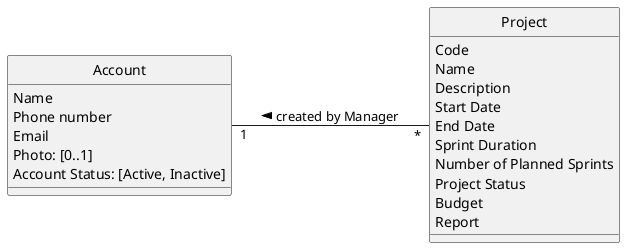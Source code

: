 @startuml
skinparam style strictuml
left to right direction
skinparam groupInheritance 3

class "Account" {
Name
Phone number
Email
Photo: [0..1]
'the [0..1] in Photo indicates an optional value, see Craig 2004, p.121
Account Status: [Active, Inactive]
}

class Project {
Code
Name
Description
Start Date
End Date
Sprint Duration
Number of Planned Sprints
Project Status
Budget
Report
}

"Account" "1" -- "*" Project : created by Manager <
@enduml